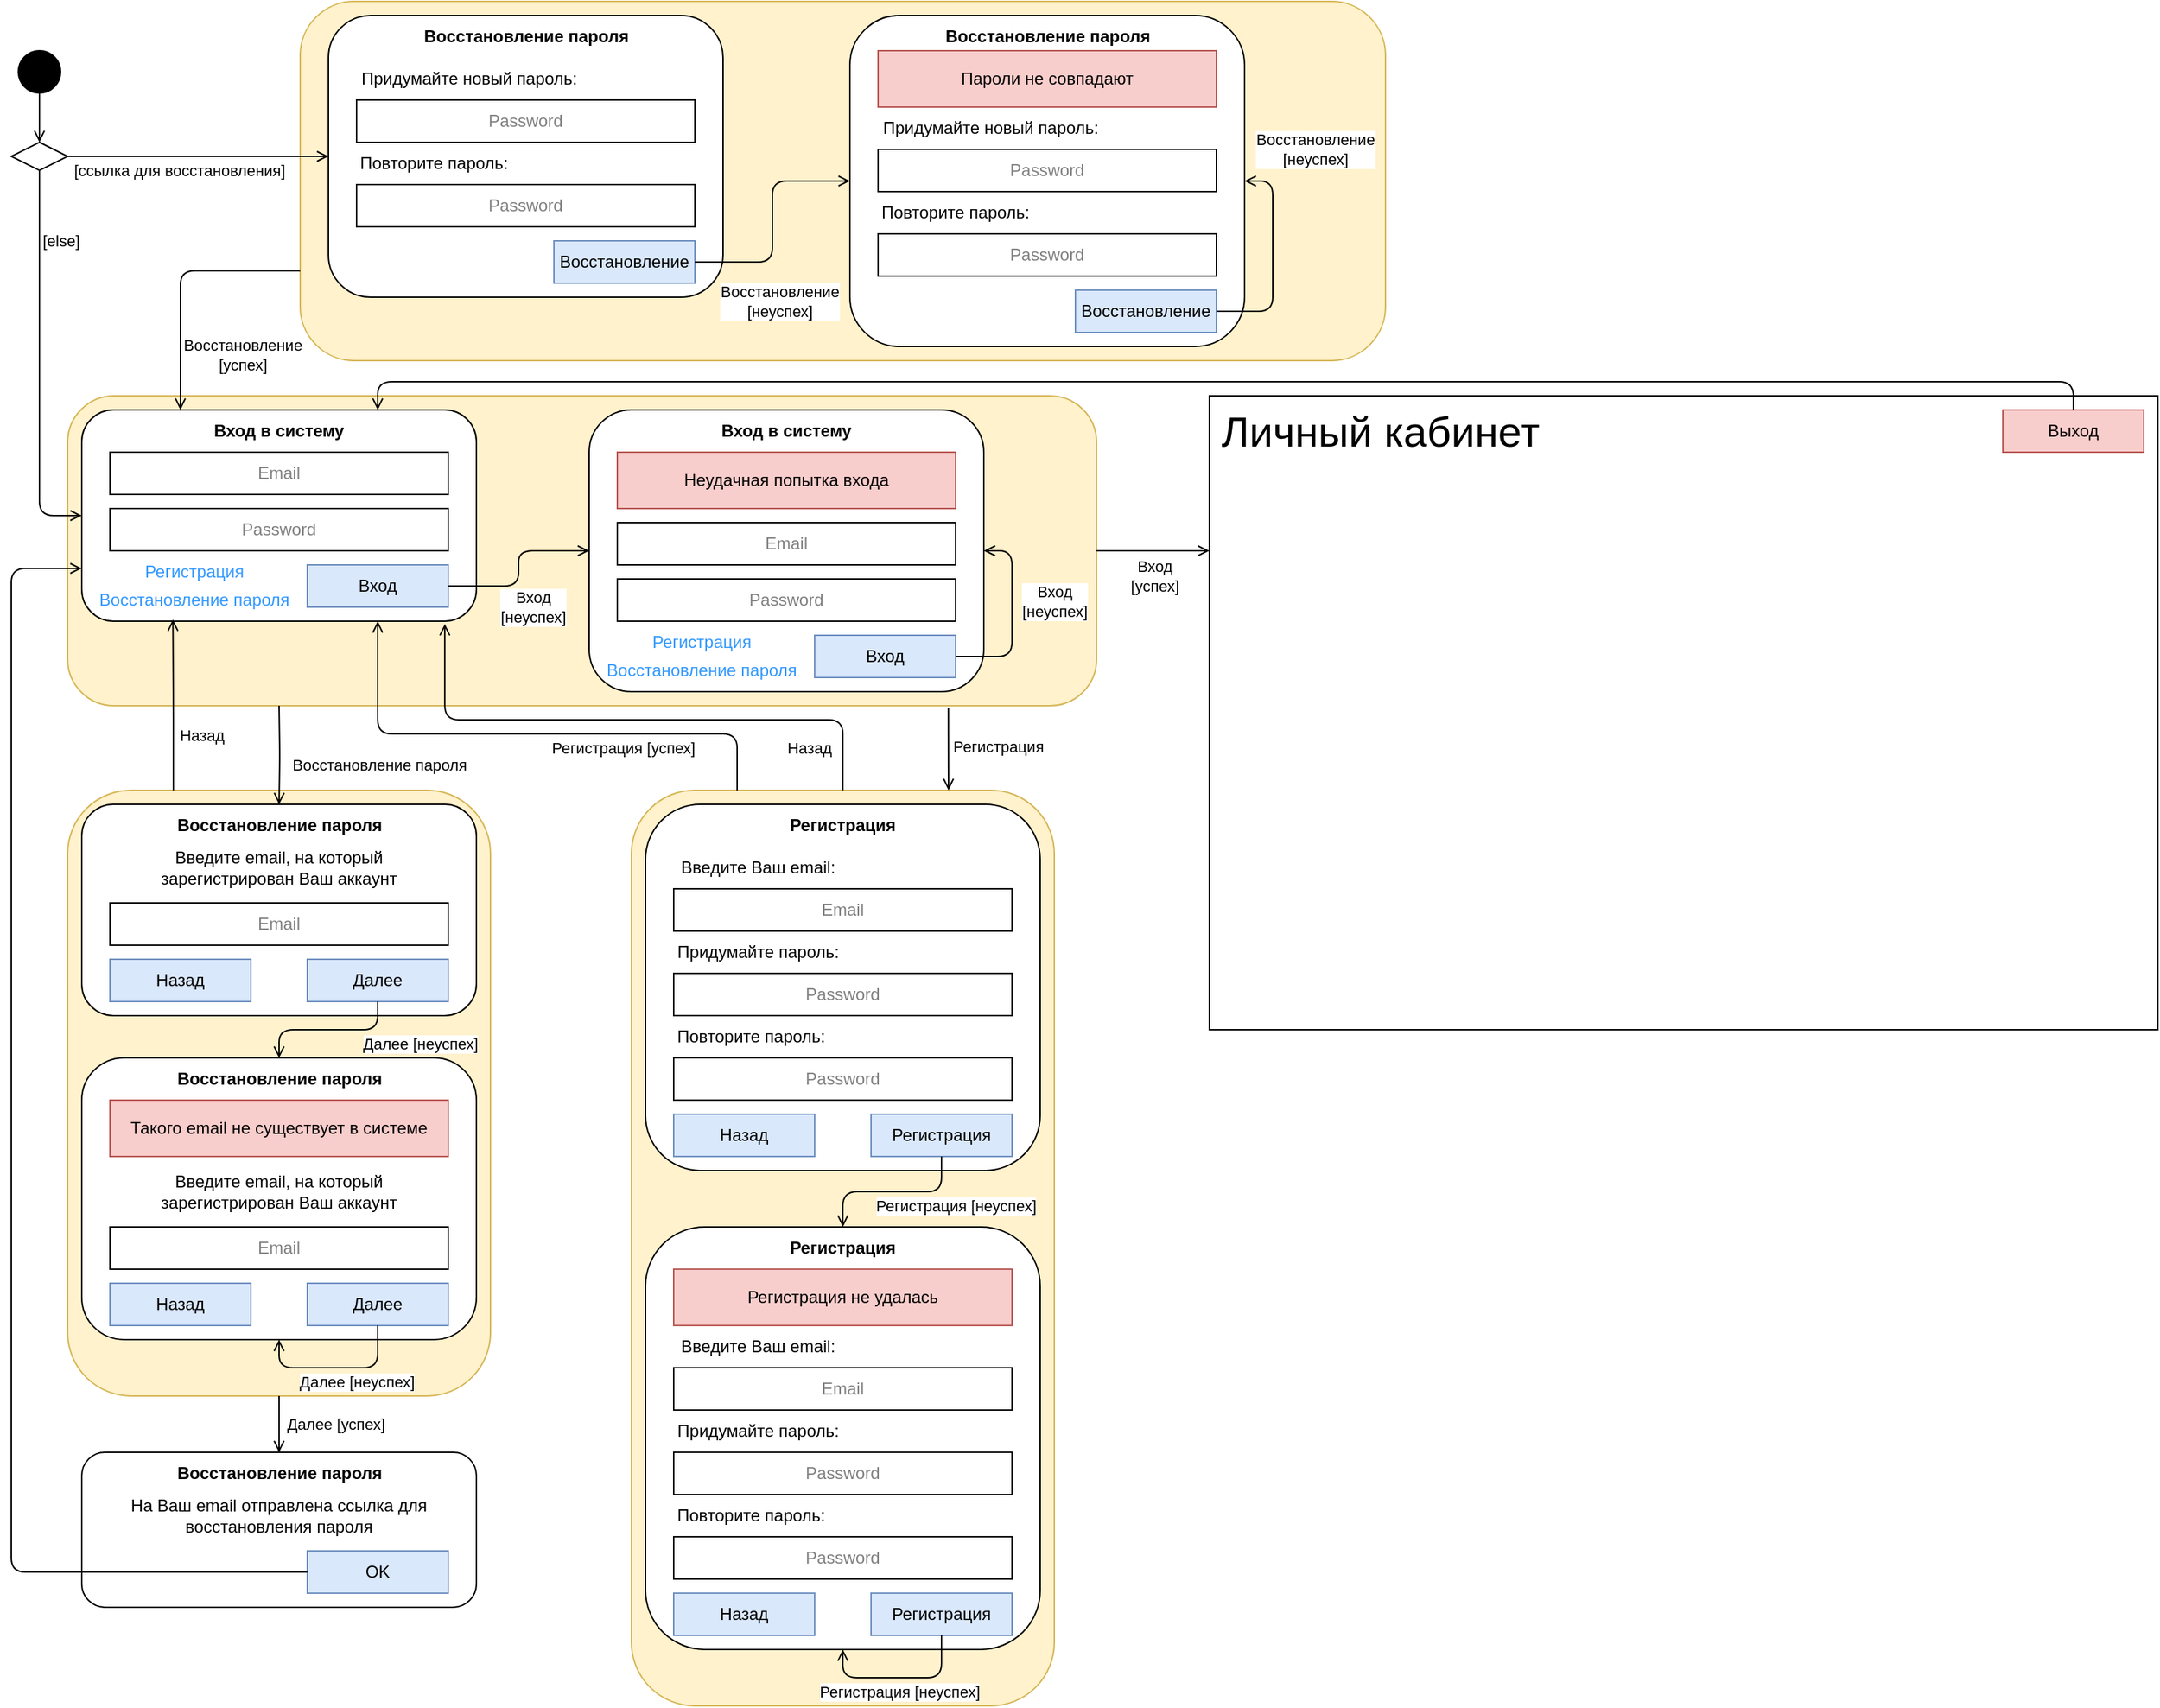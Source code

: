 <mxfile version="23.0.2" type="device">
  <diagram name="Страница — 1" id="S00TzpoqWPoIBeSo_RZ6">
    <mxGraphModel dx="1434" dy="2005" grid="1" gridSize="10" guides="1" tooltips="1" connect="1" arrows="1" fold="1" page="1" pageScale="1" pageWidth="827" pageHeight="1169" math="0" shadow="0">
      <root>
        <mxCell id="0" />
        <mxCell id="1" parent="0" />
        <mxCell id="9vefUGc7xp8LUkEuSWPl-12" value="" style="rounded=1;whiteSpace=wrap;html=1;fillColor=#fff2cc;strokeColor=#d6b656;" parent="1" vertex="1">
          <mxGeometry x="245" y="-160" width="770" height="255" as="geometry" />
        </mxCell>
        <mxCell id="PSHK9-c1RdzGQ76lPWPm-100" value="" style="rounded=1;whiteSpace=wrap;html=1;fillColor=#fff2cc;strokeColor=#d6b656;" parent="1" vertex="1">
          <mxGeometry x="480" y="399.98" width="300" height="650" as="geometry" />
        </mxCell>
        <mxCell id="PSHK9-c1RdzGQ76lPWPm-78" value="" style="rounded=1;whiteSpace=wrap;html=1;fillColor=#fff2cc;strokeColor=#d6b656;" parent="1" vertex="1">
          <mxGeometry x="80" y="399.98" width="300" height="430" as="geometry" />
        </mxCell>
        <mxCell id="PSHK9-c1RdzGQ76lPWPm-67" value="" style="rounded=1;whiteSpace=wrap;html=1;fillColor=#fff2cc;strokeColor=#d6b656;" parent="1" vertex="1">
          <mxGeometry x="80" y="120" width="730" height="220" as="geometry" />
        </mxCell>
        <mxCell id="PSHK9-c1RdzGQ76lPWPm-1" value="" style="rounded=1;whiteSpace=wrap;html=1;" parent="1" vertex="1">
          <mxGeometry x="90" y="130" width="280" height="150" as="geometry" />
        </mxCell>
        <mxCell id="PSHK9-c1RdzGQ76lPWPm-2" value="&lt;b&gt;Вход в систему&lt;/b&gt;" style="text;html=1;strokeColor=none;fillColor=none;align=center;verticalAlign=middle;whiteSpace=wrap;rounded=0;" parent="1" vertex="1">
          <mxGeometry x="175" y="130" width="110" height="30" as="geometry" />
        </mxCell>
        <mxCell id="PSHK9-c1RdzGQ76lPWPm-3" value="Email" style="rounded=0;whiteSpace=wrap;html=1;fontColor=#808080;" parent="1" vertex="1">
          <mxGeometry x="110" y="160" width="240" height="30" as="geometry" />
        </mxCell>
        <mxCell id="PSHK9-c1RdzGQ76lPWPm-4" value="Password" style="rounded=0;whiteSpace=wrap;html=1;fontColor=#808080;" parent="1" vertex="1">
          <mxGeometry x="110" y="200" width="240" height="30" as="geometry" />
        </mxCell>
        <mxCell id="PSHK9-c1RdzGQ76lPWPm-5" value="Вход" style="rounded=0;whiteSpace=wrap;html=1;fillColor=#dae8fc;strokeColor=#6c8ebf;" parent="1" vertex="1">
          <mxGeometry x="250" y="240" width="100" height="30" as="geometry" />
        </mxCell>
        <mxCell id="PSHK9-c1RdzGQ76lPWPm-6" value="&lt;font color=&quot;#3399ff&quot;&gt;Регистрация&lt;/font&gt;" style="text;html=1;strokeColor=none;fillColor=none;align=center;verticalAlign=middle;whiteSpace=wrap;rounded=0;" parent="1" vertex="1">
          <mxGeometry x="130" y="230" width="80" height="30" as="geometry" />
        </mxCell>
        <mxCell id="PSHK9-c1RdzGQ76lPWPm-7" value="&lt;font color=&quot;#3399ff&quot;&gt;Восстановление пароля&lt;/font&gt;" style="text;html=1;strokeColor=none;fillColor=none;align=center;verticalAlign=middle;whiteSpace=wrap;rounded=0;" parent="1" vertex="1">
          <mxGeometry x="90" y="250" width="160" height="30" as="geometry" />
        </mxCell>
        <mxCell id="PSHK9-c1RdzGQ76lPWPm-8" value="" style="rounded=1;whiteSpace=wrap;html=1;" parent="1" vertex="1">
          <mxGeometry x="450" y="130" width="280" height="200" as="geometry" />
        </mxCell>
        <mxCell id="PSHK9-c1RdzGQ76lPWPm-9" value="&lt;b&gt;Вход в систему&lt;/b&gt;" style="text;html=1;strokeColor=none;fillColor=none;align=center;verticalAlign=middle;whiteSpace=wrap;rounded=0;" parent="1" vertex="1">
          <mxGeometry x="535" y="130" width="110" height="30" as="geometry" />
        </mxCell>
        <mxCell id="PSHK9-c1RdzGQ76lPWPm-10" value="Email" style="rounded=0;whiteSpace=wrap;html=1;fontColor=#808080;" parent="1" vertex="1">
          <mxGeometry x="470" y="210" width="240" height="30" as="geometry" />
        </mxCell>
        <mxCell id="PSHK9-c1RdzGQ76lPWPm-11" value="Password" style="rounded=0;whiteSpace=wrap;html=1;fontColor=#808080;" parent="1" vertex="1">
          <mxGeometry x="470" y="250" width="240" height="30" as="geometry" />
        </mxCell>
        <mxCell id="PSHK9-c1RdzGQ76lPWPm-12" value="Вход" style="rounded=0;whiteSpace=wrap;html=1;fillColor=#dae8fc;strokeColor=#6c8ebf;" parent="1" vertex="1">
          <mxGeometry x="610" y="290" width="100" height="30" as="geometry" />
        </mxCell>
        <mxCell id="PSHK9-c1RdzGQ76lPWPm-13" value="&lt;font color=&quot;#3399ff&quot;&gt;Регистрация&lt;/font&gt;" style="text;html=1;strokeColor=none;fillColor=none;align=center;verticalAlign=middle;whiteSpace=wrap;rounded=0;" parent="1" vertex="1">
          <mxGeometry x="490" y="280" width="80" height="30" as="geometry" />
        </mxCell>
        <mxCell id="PSHK9-c1RdzGQ76lPWPm-14" value="&lt;font color=&quot;#3399ff&quot;&gt;Восстановление пароля&lt;/font&gt;" style="text;html=1;strokeColor=none;fillColor=none;align=center;verticalAlign=middle;whiteSpace=wrap;rounded=0;" parent="1" vertex="1">
          <mxGeometry x="450" y="300" width="160" height="30" as="geometry" />
        </mxCell>
        <mxCell id="PSHK9-c1RdzGQ76lPWPm-15" value="Неудачная попытка входа" style="rounded=0;whiteSpace=wrap;html=1;fillColor=#f8cecc;strokeColor=#b85450;" parent="1" vertex="1">
          <mxGeometry x="470" y="160" width="240" height="40" as="geometry" />
        </mxCell>
        <mxCell id="PSHK9-c1RdzGQ76lPWPm-16" value="" style="rounded=1;whiteSpace=wrap;html=1;" parent="1" vertex="1">
          <mxGeometry x="90" y="409.98" width="280" height="150" as="geometry" />
        </mxCell>
        <mxCell id="PSHK9-c1RdzGQ76lPWPm-17" value="&lt;b&gt;Восстановление пароля&lt;/b&gt;" style="text;html=1;strokeColor=none;fillColor=none;align=center;verticalAlign=middle;whiteSpace=wrap;rounded=0;" parent="1" vertex="1">
          <mxGeometry x="142.5" y="409.98" width="175" height="30" as="geometry" />
        </mxCell>
        <mxCell id="PSHK9-c1RdzGQ76lPWPm-19" value="Email" style="rounded=0;whiteSpace=wrap;html=1;fontColor=#808080;" parent="1" vertex="1">
          <mxGeometry x="110" y="479.98" width="240" height="30" as="geometry" />
        </mxCell>
        <mxCell id="PSHK9-c1RdzGQ76lPWPm-20" value="Далее" style="rounded=0;whiteSpace=wrap;html=1;fillColor=#dae8fc;strokeColor=#6c8ebf;" parent="1" vertex="1">
          <mxGeometry x="250" y="519.98" width="100" height="30" as="geometry" />
        </mxCell>
        <mxCell id="PSHK9-c1RdzGQ76lPWPm-24" value="Введите email, на который зарегистрирован Ваш аккаунт" style="text;html=1;strokeColor=none;fillColor=none;align=center;verticalAlign=middle;whiteSpace=wrap;rounded=0;" parent="1" vertex="1">
          <mxGeometry x="110" y="439.98" width="240" height="30" as="geometry" />
        </mxCell>
        <mxCell id="PSHK9-c1RdzGQ76lPWPm-25" value="Назад" style="rounded=0;whiteSpace=wrap;html=1;fillColor=#dae8fc;strokeColor=#6c8ebf;" parent="1" vertex="1">
          <mxGeometry x="110" y="519.98" width="100" height="30" as="geometry" />
        </mxCell>
        <mxCell id="PSHK9-c1RdzGQ76lPWPm-26" value="" style="rounded=1;whiteSpace=wrap;html=1;" parent="1" vertex="1">
          <mxGeometry x="90" y="589.98" width="280" height="200" as="geometry" />
        </mxCell>
        <mxCell id="PSHK9-c1RdzGQ76lPWPm-27" value="&lt;b&gt;Восстановление пароля&lt;/b&gt;" style="text;html=1;strokeColor=none;fillColor=none;align=center;verticalAlign=middle;whiteSpace=wrap;rounded=0;" parent="1" vertex="1">
          <mxGeometry x="142.5" y="589.98" width="175" height="30" as="geometry" />
        </mxCell>
        <mxCell id="PSHK9-c1RdzGQ76lPWPm-28" value="Email" style="rounded=0;whiteSpace=wrap;html=1;fontColor=#808080;" parent="1" vertex="1">
          <mxGeometry x="110" y="709.98" width="240" height="30" as="geometry" />
        </mxCell>
        <mxCell id="PSHK9-c1RdzGQ76lPWPm-29" value="Далее" style="rounded=0;whiteSpace=wrap;html=1;fillColor=#dae8fc;strokeColor=#6c8ebf;" parent="1" vertex="1">
          <mxGeometry x="250" y="749.98" width="100" height="30" as="geometry" />
        </mxCell>
        <mxCell id="PSHK9-c1RdzGQ76lPWPm-30" value="Введите email, на который зарегистрирован Ваш аккаунт" style="text;html=1;strokeColor=none;fillColor=none;align=center;verticalAlign=middle;whiteSpace=wrap;rounded=0;" parent="1" vertex="1">
          <mxGeometry x="110" y="669.98" width="240" height="30" as="geometry" />
        </mxCell>
        <mxCell id="PSHK9-c1RdzGQ76lPWPm-31" value="Назад" style="rounded=0;whiteSpace=wrap;html=1;fillColor=#dae8fc;strokeColor=#6c8ebf;" parent="1" vertex="1">
          <mxGeometry x="110" y="749.98" width="100" height="30" as="geometry" />
        </mxCell>
        <mxCell id="PSHK9-c1RdzGQ76lPWPm-32" value="Такого email не существует в системе" style="rounded=0;whiteSpace=wrap;html=1;fillColor=#f8cecc;strokeColor=#b85450;" parent="1" vertex="1">
          <mxGeometry x="110" y="619.98" width="240" height="40" as="geometry" />
        </mxCell>
        <mxCell id="PSHK9-c1RdzGQ76lPWPm-33" value="" style="rounded=1;whiteSpace=wrap;html=1;" parent="1" vertex="1">
          <mxGeometry x="90" y="869.98" width="280" height="110" as="geometry" />
        </mxCell>
        <mxCell id="PSHK9-c1RdzGQ76lPWPm-34" value="&lt;b&gt;Восстановление пароля&lt;/b&gt;" style="text;html=1;strokeColor=none;fillColor=none;align=center;verticalAlign=middle;whiteSpace=wrap;rounded=0;" parent="1" vertex="1">
          <mxGeometry x="142.5" y="869.98" width="175" height="30" as="geometry" />
        </mxCell>
        <mxCell id="PSHK9-c1RdzGQ76lPWPm-37" value="На Ваш email отправлена ссылка для восстановления пароля" style="text;html=1;strokeColor=none;fillColor=none;align=center;verticalAlign=middle;whiteSpace=wrap;rounded=0;" parent="1" vertex="1">
          <mxGeometry x="110" y="899.98" width="240" height="30" as="geometry" />
        </mxCell>
        <mxCell id="PSHK9-c1RdzGQ76lPWPm-38" value="OK" style="rounded=0;whiteSpace=wrap;html=1;fillColor=#dae8fc;strokeColor=#6c8ebf;" parent="1" vertex="1">
          <mxGeometry x="250" y="939.98" width="100" height="30" as="geometry" />
        </mxCell>
        <mxCell id="PSHK9-c1RdzGQ76lPWPm-40" value="" style="rounded=1;whiteSpace=wrap;html=1;" parent="1" vertex="1">
          <mxGeometry x="490" y="409.96" width="280" height="260" as="geometry" />
        </mxCell>
        <mxCell id="PSHK9-c1RdzGQ76lPWPm-41" value="&lt;b&gt;Регистрация&lt;/b&gt;" style="text;html=1;strokeColor=none;fillColor=none;align=center;verticalAlign=middle;whiteSpace=wrap;rounded=0;" parent="1" vertex="1">
          <mxGeometry x="575" y="409.96" width="110" height="30" as="geometry" />
        </mxCell>
        <mxCell id="PSHK9-c1RdzGQ76lPWPm-42" value="Email" style="rounded=0;whiteSpace=wrap;html=1;fontColor=#808080;" parent="1" vertex="1">
          <mxGeometry x="510" y="469.96" width="240" height="30" as="geometry" />
        </mxCell>
        <mxCell id="PSHK9-c1RdzGQ76lPWPm-43" value="Password" style="rounded=0;whiteSpace=wrap;html=1;fontColor=#808080;" parent="1" vertex="1">
          <mxGeometry x="510" y="529.96" width="240" height="30" as="geometry" />
        </mxCell>
        <mxCell id="PSHK9-c1RdzGQ76lPWPm-44" value="Регистрация" style="rounded=0;whiteSpace=wrap;html=1;fillColor=#dae8fc;strokeColor=#6c8ebf;" parent="1" vertex="1">
          <mxGeometry x="650" y="629.96" width="100" height="30" as="geometry" />
        </mxCell>
        <mxCell id="PSHK9-c1RdzGQ76lPWPm-47" value="Введите Ваш email:" style="text;html=1;strokeColor=none;fillColor=none;align=center;verticalAlign=middle;whiteSpace=wrap;rounded=0;" parent="1" vertex="1">
          <mxGeometry x="510" y="439.96" width="120" height="30" as="geometry" />
        </mxCell>
        <mxCell id="PSHK9-c1RdzGQ76lPWPm-48" value="Придумайте пароль:" style="text;html=1;strokeColor=none;fillColor=none;align=center;verticalAlign=middle;whiteSpace=wrap;rounded=0;" parent="1" vertex="1">
          <mxGeometry x="510" y="499.96" width="120" height="30" as="geometry" />
        </mxCell>
        <mxCell id="PSHK9-c1RdzGQ76lPWPm-50" value="Повторите пароль:" style="text;html=1;strokeColor=none;fillColor=none;align=center;verticalAlign=middle;whiteSpace=wrap;rounded=0;" parent="1" vertex="1">
          <mxGeometry x="510" y="559.96" width="110" height="30" as="geometry" />
        </mxCell>
        <mxCell id="PSHK9-c1RdzGQ76lPWPm-51" value="Password" style="rounded=0;whiteSpace=wrap;html=1;fontColor=#808080;" parent="1" vertex="1">
          <mxGeometry x="510" y="589.96" width="240" height="30" as="geometry" />
        </mxCell>
        <mxCell id="PSHK9-c1RdzGQ76lPWPm-52" value="" style="rounded=1;whiteSpace=wrap;html=1;" parent="1" vertex="1">
          <mxGeometry x="490" y="709.96" width="280" height="300" as="geometry" />
        </mxCell>
        <mxCell id="PSHK9-c1RdzGQ76lPWPm-53" value="&lt;b&gt;Регистрация&lt;/b&gt;" style="text;html=1;strokeColor=none;fillColor=none;align=center;verticalAlign=middle;whiteSpace=wrap;rounded=0;" parent="1" vertex="1">
          <mxGeometry x="575" y="709.96" width="110" height="30" as="geometry" />
        </mxCell>
        <mxCell id="PSHK9-c1RdzGQ76lPWPm-54" value="Email" style="rounded=0;whiteSpace=wrap;html=1;fontColor=#808080;" parent="1" vertex="1">
          <mxGeometry x="510" y="809.96" width="240" height="30" as="geometry" />
        </mxCell>
        <mxCell id="PSHK9-c1RdzGQ76lPWPm-55" value="Password" style="rounded=0;whiteSpace=wrap;html=1;fontColor=#808080;" parent="1" vertex="1">
          <mxGeometry x="510" y="869.96" width="240" height="30" as="geometry" />
        </mxCell>
        <mxCell id="PSHK9-c1RdzGQ76lPWPm-56" value="Регистрация" style="rounded=0;whiteSpace=wrap;html=1;fillColor=#dae8fc;strokeColor=#6c8ebf;" parent="1" vertex="1">
          <mxGeometry x="650" y="969.96" width="100" height="30" as="geometry" />
        </mxCell>
        <mxCell id="PSHK9-c1RdzGQ76lPWPm-57" value="Введите Ваш email:" style="text;html=1;strokeColor=none;fillColor=none;align=center;verticalAlign=middle;whiteSpace=wrap;rounded=0;" parent="1" vertex="1">
          <mxGeometry x="510" y="779.96" width="120" height="30" as="geometry" />
        </mxCell>
        <mxCell id="PSHK9-c1RdzGQ76lPWPm-58" value="Придумайте пароль:" style="text;html=1;strokeColor=none;fillColor=none;align=center;verticalAlign=middle;whiteSpace=wrap;rounded=0;" parent="1" vertex="1">
          <mxGeometry x="510" y="839.96" width="120" height="30" as="geometry" />
        </mxCell>
        <mxCell id="PSHK9-c1RdzGQ76lPWPm-59" value="Повторите пароль:" style="text;html=1;strokeColor=none;fillColor=none;align=center;verticalAlign=middle;whiteSpace=wrap;rounded=0;" parent="1" vertex="1">
          <mxGeometry x="510" y="899.96" width="110" height="30" as="geometry" />
        </mxCell>
        <mxCell id="PSHK9-c1RdzGQ76lPWPm-60" value="Password" style="rounded=0;whiteSpace=wrap;html=1;fontColor=#808080;" parent="1" vertex="1">
          <mxGeometry x="510" y="929.96" width="240" height="30" as="geometry" />
        </mxCell>
        <mxCell id="PSHK9-c1RdzGQ76lPWPm-61" value="Регистрация не удалась" style="rounded=0;whiteSpace=wrap;html=1;fillColor=#f8cecc;strokeColor=#b85450;" parent="1" vertex="1">
          <mxGeometry x="510" y="739.96" width="240" height="40" as="geometry" />
        </mxCell>
        <mxCell id="PSHK9-c1RdzGQ76lPWPm-62" value="" style="rounded=0;whiteSpace=wrap;html=1;" parent="1" vertex="1">
          <mxGeometry x="890" y="120" width="673" height="450" as="geometry" />
        </mxCell>
        <mxCell id="PSHK9-c1RdzGQ76lPWPm-63" value="&lt;font style=&quot;font-size: 30px;&quot;&gt;Личный кабинет&lt;/font&gt;" style="text;html=1;strokeColor=none;fillColor=none;align=center;verticalAlign=middle;whiteSpace=wrap;rounded=0;" parent="1" vertex="1">
          <mxGeometry x="890" y="130" width="243" height="30" as="geometry" />
        </mxCell>
        <mxCell id="PSHK9-c1RdzGQ76lPWPm-65" value="Выход" style="rounded=0;whiteSpace=wrap;html=1;fillColor=#f8cecc;strokeColor=#b85450;" parent="1" vertex="1">
          <mxGeometry x="1453" y="130" width="100" height="30" as="geometry" />
        </mxCell>
        <mxCell id="PSHK9-c1RdzGQ76lPWPm-69" value="" style="edgeStyle=orthogonalEdgeStyle;rounded=1;orthogonalLoop=1;jettySize=auto;html=1;endArrow=open;endFill=0;curved=0;entryX=0.5;entryY=0;entryDx=0;entryDy=0;" parent="1" source="PSHK9-c1RdzGQ76lPWPm-68" target="fxmMJ8lMmHDeQJI_MxcZ-1" edge="1">
          <mxGeometry relative="1" as="geometry">
            <mxPoint x="225" y="25" as="targetPoint" />
          </mxGeometry>
        </mxCell>
        <mxCell id="PSHK9-c1RdzGQ76lPWPm-68" value="" style="ellipse;fillColor=strokeColor;html=1;" parent="1" vertex="1">
          <mxGeometry x="45" y="-125" width="30" height="30" as="geometry" />
        </mxCell>
        <mxCell id="PSHK9-c1RdzGQ76lPWPm-70" value="" style="edgeStyle=orthogonalEdgeStyle;rounded=1;orthogonalLoop=1;jettySize=auto;html=1;entryX=0;entryY=0.5;entryDx=0;entryDy=0;endArrow=open;endFill=0;exitX=1;exitY=0.5;exitDx=0;exitDy=0;curved=0;" parent="1" source="PSHK9-c1RdzGQ76lPWPm-5" target="PSHK9-c1RdzGQ76lPWPm-8" edge="1">
          <mxGeometry relative="1" as="geometry">
            <mxPoint x="20" y="215" as="sourcePoint" />
            <mxPoint x="100" y="215" as="targetPoint" />
          </mxGeometry>
        </mxCell>
        <mxCell id="PSHK9-c1RdzGQ76lPWPm-71" value="Вход&lt;br&gt;[неуспех]" style="edgeLabel;html=1;align=center;verticalAlign=middle;resizable=0;points=[];" parent="PSHK9-c1RdzGQ76lPWPm-70" vertex="1" connectable="0">
          <mxGeometry x="0.326" y="1" relative="1" as="geometry">
            <mxPoint x="2" y="41" as="offset" />
          </mxGeometry>
        </mxCell>
        <mxCell id="PSHK9-c1RdzGQ76lPWPm-72" value="" style="edgeStyle=orthogonalEdgeStyle;rounded=1;orthogonalLoop=1;jettySize=auto;html=1;entryX=1;entryY=0.5;entryDx=0;entryDy=0;endArrow=open;endFill=0;exitX=1;exitY=0.5;exitDx=0;exitDy=0;curved=0;" parent="1" source="PSHK9-c1RdzGQ76lPWPm-12" target="PSHK9-c1RdzGQ76lPWPm-8" edge="1">
          <mxGeometry relative="1" as="geometry">
            <mxPoint x="360" y="265" as="sourcePoint" />
            <mxPoint x="460" y="240" as="targetPoint" />
            <Array as="points">
              <mxPoint x="750" y="305" />
              <mxPoint x="750" y="230" />
            </Array>
          </mxGeometry>
        </mxCell>
        <mxCell id="PSHK9-c1RdzGQ76lPWPm-73" value="Вход&lt;br&gt;[неуспех]" style="edgeLabel;html=1;align=center;verticalAlign=middle;resizable=0;points=[];" parent="PSHK9-c1RdzGQ76lPWPm-72" vertex="1" connectable="0">
          <mxGeometry x="0.326" y="1" relative="1" as="geometry">
            <mxPoint x="31" y="10" as="offset" />
          </mxGeometry>
        </mxCell>
        <mxCell id="PSHK9-c1RdzGQ76lPWPm-76" value="" style="edgeStyle=orthogonalEdgeStyle;rounded=1;orthogonalLoop=1;jettySize=auto;html=1;endArrow=open;endFill=0;exitX=1;exitY=0.5;exitDx=0;exitDy=0;curved=0;" parent="1" source="PSHK9-c1RdzGQ76lPWPm-67" edge="1">
          <mxGeometry relative="1" as="geometry">
            <mxPoint x="360" y="265" as="sourcePoint" />
            <mxPoint x="890" y="230" as="targetPoint" />
          </mxGeometry>
        </mxCell>
        <mxCell id="PSHK9-c1RdzGQ76lPWPm-77" value="Вход&lt;br&gt;[успех]" style="edgeLabel;html=1;align=center;verticalAlign=middle;resizable=0;points=[];" parent="PSHK9-c1RdzGQ76lPWPm-76" vertex="1" connectable="0">
          <mxGeometry x="0.326" y="1" relative="1" as="geometry">
            <mxPoint x="-12" y="18" as="offset" />
          </mxGeometry>
        </mxCell>
        <mxCell id="PSHK9-c1RdzGQ76lPWPm-81" value="" style="edgeStyle=orthogonalEdgeStyle;rounded=1;orthogonalLoop=1;jettySize=auto;html=1;entryX=0.231;entryY=0.992;entryDx=0;entryDy=0;endArrow=open;endFill=0;exitX=0.25;exitY=0;exitDx=0;exitDy=0;curved=0;entryPerimeter=0;" parent="1" source="PSHK9-c1RdzGQ76lPWPm-78" target="PSHK9-c1RdzGQ76lPWPm-1" edge="1">
          <mxGeometry relative="1" as="geometry">
            <mxPoint x="360" y="265" as="sourcePoint" />
            <mxPoint x="460" y="240" as="targetPoint" />
          </mxGeometry>
        </mxCell>
        <mxCell id="PSHK9-c1RdzGQ76lPWPm-82" value="Назад" style="edgeLabel;html=1;align=center;verticalAlign=middle;resizable=0;points=[];" parent="PSHK9-c1RdzGQ76lPWPm-81" vertex="1" connectable="0">
          <mxGeometry x="0.326" y="1" relative="1" as="geometry">
            <mxPoint x="21" y="41" as="offset" />
          </mxGeometry>
        </mxCell>
        <mxCell id="PSHK9-c1RdzGQ76lPWPm-86" value="" style="edgeStyle=orthogonalEdgeStyle;rounded=1;orthogonalLoop=1;jettySize=auto;html=1;entryX=0.5;entryY=0;entryDx=0;entryDy=0;endArrow=open;endFill=0;exitX=0.5;exitY=1;exitDx=0;exitDy=0;curved=0;" parent="1" source="PSHK9-c1RdzGQ76lPWPm-20" target="PSHK9-c1RdzGQ76lPWPm-26" edge="1">
          <mxGeometry relative="1" as="geometry">
            <mxPoint x="360" y="284.98" as="sourcePoint" />
            <mxPoint x="460" y="259.98" as="targetPoint" />
          </mxGeometry>
        </mxCell>
        <mxCell id="PSHK9-c1RdzGQ76lPWPm-87" value="Далее [неуспех]" style="edgeLabel;html=1;align=center;verticalAlign=middle;resizable=0;points=[];" parent="PSHK9-c1RdzGQ76lPWPm-86" vertex="1" connectable="0">
          <mxGeometry x="0.326" y="1" relative="1" as="geometry">
            <mxPoint x="83" y="9" as="offset" />
          </mxGeometry>
        </mxCell>
        <mxCell id="PSHK9-c1RdzGQ76lPWPm-89" value="" style="edgeStyle=orthogonalEdgeStyle;rounded=1;orthogonalLoop=1;jettySize=auto;html=1;entryX=0.5;entryY=1;entryDx=0;entryDy=0;endArrow=open;endFill=0;exitX=0.5;exitY=1;exitDx=0;exitDy=0;curved=0;" parent="1" source="PSHK9-c1RdzGQ76lPWPm-29" target="PSHK9-c1RdzGQ76lPWPm-26" edge="1">
          <mxGeometry relative="1" as="geometry">
            <mxPoint x="310" y="559.98" as="sourcePoint" />
            <mxPoint x="240" y="599.98" as="targetPoint" />
            <Array as="points">
              <mxPoint x="300" y="809.98" />
              <mxPoint x="230" y="809.98" />
            </Array>
          </mxGeometry>
        </mxCell>
        <mxCell id="PSHK9-c1RdzGQ76lPWPm-90" value="Далее [неуспех]" style="edgeLabel;html=1;align=center;verticalAlign=middle;resizable=0;points=[];" parent="PSHK9-c1RdzGQ76lPWPm-89" vertex="1" connectable="0">
          <mxGeometry x="0.326" y="1" relative="1" as="geometry">
            <mxPoint x="34" y="9" as="offset" />
          </mxGeometry>
        </mxCell>
        <mxCell id="PSHK9-c1RdzGQ76lPWPm-93" value="" style="edgeStyle=orthogonalEdgeStyle;rounded=1;orthogonalLoop=1;jettySize=auto;html=1;entryX=0.5;entryY=0;entryDx=0;entryDy=0;endArrow=open;endFill=0;exitX=0.5;exitY=1;exitDx=0;exitDy=0;curved=0;" parent="1" source="PSHK9-c1RdzGQ76lPWPm-78" target="PSHK9-c1RdzGQ76lPWPm-34" edge="1">
          <mxGeometry relative="1" as="geometry">
            <mxPoint x="310" y="559.98" as="sourcePoint" />
            <mxPoint x="240" y="599.98" as="targetPoint" />
          </mxGeometry>
        </mxCell>
        <mxCell id="PSHK9-c1RdzGQ76lPWPm-94" value="Далее [успех]" style="edgeLabel;html=1;align=center;verticalAlign=middle;resizable=0;points=[];" parent="PSHK9-c1RdzGQ76lPWPm-93" vertex="1" connectable="0">
          <mxGeometry x="0.326" y="1" relative="1" as="geometry">
            <mxPoint x="39" y="-7" as="offset" />
          </mxGeometry>
        </mxCell>
        <mxCell id="PSHK9-c1RdzGQ76lPWPm-95" value="" style="edgeStyle=orthogonalEdgeStyle;rounded=1;orthogonalLoop=1;jettySize=auto;html=1;entryX=0;entryY=0.75;entryDx=0;entryDy=0;endArrow=open;endFill=0;exitX=0;exitY=0.5;exitDx=0;exitDy=0;curved=0;" parent="1" source="PSHK9-c1RdzGQ76lPWPm-38" target="PSHK9-c1RdzGQ76lPWPm-1" edge="1">
          <mxGeometry relative="1" as="geometry">
            <mxPoint x="40" y="950" as="sourcePoint" />
            <mxPoint x="40" y="860" as="targetPoint" />
            <Array as="points">
              <mxPoint x="40" y="955" />
              <mxPoint x="40" y="243" />
            </Array>
          </mxGeometry>
        </mxCell>
        <mxCell id="PSHK9-c1RdzGQ76lPWPm-97" value="" style="edgeStyle=orthogonalEdgeStyle;rounded=1;orthogonalLoop=1;jettySize=auto;html=1;entryX=0.5;entryY=0;entryDx=0;entryDy=0;endArrow=open;endFill=0;curved=0;" parent="1" target="PSHK9-c1RdzGQ76lPWPm-17" edge="1">
          <mxGeometry relative="1" as="geometry">
            <mxPoint x="230" y="340" as="sourcePoint" />
            <mxPoint x="240" y="290" as="targetPoint" />
          </mxGeometry>
        </mxCell>
        <mxCell id="PSHK9-c1RdzGQ76lPWPm-99" value="Восстановление пароля" style="edgeLabel;html=1;align=center;verticalAlign=middle;resizable=0;points=[];" parent="PSHK9-c1RdzGQ76lPWPm-97" vertex="1" connectable="0">
          <mxGeometry x="-0.169" y="-1" relative="1" as="geometry">
            <mxPoint x="71" y="12" as="offset" />
          </mxGeometry>
        </mxCell>
        <mxCell id="PSHK9-c1RdzGQ76lPWPm-101" value="" style="edgeStyle=orthogonalEdgeStyle;rounded=1;orthogonalLoop=1;jettySize=auto;html=1;entryX=0.5;entryY=0;entryDx=0;entryDy=0;endArrow=open;endFill=0;exitX=0.5;exitY=1;exitDx=0;exitDy=0;curved=0;" parent="1" source="PSHK9-c1RdzGQ76lPWPm-44" target="PSHK9-c1RdzGQ76lPWPm-53" edge="1">
          <mxGeometry relative="1" as="geometry">
            <mxPoint x="310" y="569.96" as="sourcePoint" />
            <mxPoint x="240" y="609.96" as="targetPoint" />
          </mxGeometry>
        </mxCell>
        <mxCell id="PSHK9-c1RdzGQ76lPWPm-102" value="Регистрация [неуспех]" style="edgeLabel;html=1;align=center;verticalAlign=middle;resizable=0;points=[];" parent="PSHK9-c1RdzGQ76lPWPm-101" vertex="1" connectable="0">
          <mxGeometry x="0.326" y="1" relative="1" as="geometry">
            <mxPoint x="64" y="9" as="offset" />
          </mxGeometry>
        </mxCell>
        <mxCell id="PSHK9-c1RdzGQ76lPWPm-103" value="Назад" style="rounded=0;whiteSpace=wrap;html=1;fillColor=#dae8fc;strokeColor=#6c8ebf;" parent="1" vertex="1">
          <mxGeometry x="510" y="969.96" width="100" height="30" as="geometry" />
        </mxCell>
        <mxCell id="PSHK9-c1RdzGQ76lPWPm-104" value="Назад" style="rounded=0;whiteSpace=wrap;html=1;fillColor=#dae8fc;strokeColor=#6c8ebf;" parent="1" vertex="1">
          <mxGeometry x="510" y="629.96" width="100" height="30" as="geometry" />
        </mxCell>
        <mxCell id="PSHK9-c1RdzGQ76lPWPm-105" value="" style="edgeStyle=orthogonalEdgeStyle;rounded=1;orthogonalLoop=1;jettySize=auto;html=1;entryX=0.5;entryY=1;entryDx=0;entryDy=0;endArrow=open;endFill=0;exitX=0.5;exitY=1;exitDx=0;exitDy=0;curved=0;" parent="1" source="PSHK9-c1RdzGQ76lPWPm-56" target="PSHK9-c1RdzGQ76lPWPm-52" edge="1">
          <mxGeometry relative="1" as="geometry">
            <mxPoint x="710" y="669.96" as="sourcePoint" />
            <mxPoint x="640" y="719.96" as="targetPoint" />
            <Array as="points">
              <mxPoint x="700" y="1029.96" />
              <mxPoint x="630" y="1029.96" />
            </Array>
          </mxGeometry>
        </mxCell>
        <mxCell id="PSHK9-c1RdzGQ76lPWPm-106" value="Регистрация [неуспех]" style="edgeLabel;html=1;align=center;verticalAlign=middle;resizable=0;points=[];" parent="PSHK9-c1RdzGQ76lPWPm-105" vertex="1" connectable="0">
          <mxGeometry x="0.326" y="1" relative="1" as="geometry">
            <mxPoint x="19" y="9" as="offset" />
          </mxGeometry>
        </mxCell>
        <mxCell id="PSHK9-c1RdzGQ76lPWPm-109" value="" style="edgeStyle=orthogonalEdgeStyle;rounded=1;orthogonalLoop=1;jettySize=auto;html=1;entryX=0.75;entryY=0;entryDx=0;entryDy=0;endArrow=open;endFill=0;exitX=0.856;exitY=1.006;exitDx=0;exitDy=0;curved=0;exitPerimeter=0;" parent="1" source="PSHK9-c1RdzGQ76lPWPm-67" target="PSHK9-c1RdzGQ76lPWPm-100" edge="1">
          <mxGeometry relative="1" as="geometry">
            <mxPoint x="240" y="410" as="sourcePoint" />
            <mxPoint x="240" y="290" as="targetPoint" />
          </mxGeometry>
        </mxCell>
        <mxCell id="PSHK9-c1RdzGQ76lPWPm-110" value="Регистрация" style="edgeLabel;html=1;align=center;verticalAlign=middle;resizable=0;points=[];" parent="PSHK9-c1RdzGQ76lPWPm-109" vertex="1" connectable="0">
          <mxGeometry x="0.326" y="1" relative="1" as="geometry">
            <mxPoint x="34" y="-11" as="offset" />
          </mxGeometry>
        </mxCell>
        <mxCell id="PSHK9-c1RdzGQ76lPWPm-111" value="" style="edgeStyle=orthogonalEdgeStyle;rounded=1;orthogonalLoop=1;jettySize=auto;html=1;entryX=0.92;entryY=1.013;entryDx=0;entryDy=0;endArrow=open;endFill=0;exitX=0.5;exitY=0;exitDx=0;exitDy=0;curved=0;entryPerimeter=0;" parent="1" source="PSHK9-c1RdzGQ76lPWPm-100" target="PSHK9-c1RdzGQ76lPWPm-1" edge="1">
          <mxGeometry relative="1" as="geometry">
            <mxPoint x="240" y="410" as="sourcePoint" />
            <mxPoint x="240" y="290" as="targetPoint" />
            <Array as="points">
              <mxPoint x="630" y="350" />
              <mxPoint x="348" y="350" />
            </Array>
          </mxGeometry>
        </mxCell>
        <mxCell id="PSHK9-c1RdzGQ76lPWPm-112" value="Назад" style="edgeLabel;html=1;align=center;verticalAlign=middle;resizable=0;points=[];" parent="PSHK9-c1RdzGQ76lPWPm-111" vertex="1" connectable="0">
          <mxGeometry x="0.326" y="1" relative="1" as="geometry">
            <mxPoint x="191" y="19" as="offset" />
          </mxGeometry>
        </mxCell>
        <mxCell id="PSHK9-c1RdzGQ76lPWPm-113" value="" style="edgeStyle=orthogonalEdgeStyle;rounded=1;orthogonalLoop=1;jettySize=auto;html=1;entryX=0.75;entryY=1;entryDx=0;entryDy=0;endArrow=open;endFill=0;exitX=0.25;exitY=0;exitDx=0;exitDy=0;curved=0;" parent="1" source="PSHK9-c1RdzGQ76lPWPm-100" target="PSHK9-c1RdzGQ76lPWPm-1" edge="1">
          <mxGeometry relative="1" as="geometry">
            <mxPoint x="565" y="395" as="sourcePoint" />
            <mxPoint x="358" y="292" as="targetPoint" />
            <Array as="points">
              <mxPoint x="555" y="360" />
              <mxPoint x="300" y="360" />
            </Array>
          </mxGeometry>
        </mxCell>
        <mxCell id="PSHK9-c1RdzGQ76lPWPm-114" value="Регистрация [успех]" style="edgeLabel;html=1;align=center;verticalAlign=middle;resizable=0;points=[];" parent="PSHK9-c1RdzGQ76lPWPm-113" vertex="1" connectable="0">
          <mxGeometry x="0.326" y="1" relative="1" as="geometry">
            <mxPoint x="127" y="9" as="offset" />
          </mxGeometry>
        </mxCell>
        <mxCell id="PSHK9-c1RdzGQ76lPWPm-117" value="" style="edgeStyle=orthogonalEdgeStyle;rounded=1;orthogonalLoop=1;jettySize=auto;html=1;entryX=0.75;entryY=0;entryDx=0;entryDy=0;endArrow=open;endFill=0;exitX=0.5;exitY=0;exitDx=0;exitDy=0;curved=0;" parent="1" source="PSHK9-c1RdzGQ76lPWPm-65" target="PSHK9-c1RdzGQ76lPWPm-1" edge="1">
          <mxGeometry relative="1" as="geometry">
            <mxPoint x="240" y="410" as="sourcePoint" />
            <mxPoint x="240" y="290" as="targetPoint" />
          </mxGeometry>
        </mxCell>
        <mxCell id="fxmMJ8lMmHDeQJI_MxcZ-1" value="" style="rhombus;whiteSpace=wrap;html=1;" parent="1" vertex="1">
          <mxGeometry x="40" y="-60" width="40" height="20" as="geometry" />
        </mxCell>
        <mxCell id="fxmMJ8lMmHDeQJI_MxcZ-2" value="" style="edgeStyle=orthogonalEdgeStyle;rounded=1;orthogonalLoop=1;jettySize=auto;html=1;endArrow=open;endFill=0;curved=0;entryX=0;entryY=0.5;entryDx=0;entryDy=0;exitX=0.5;exitY=1;exitDx=0;exitDy=0;" parent="1" source="fxmMJ8lMmHDeQJI_MxcZ-1" target="PSHK9-c1RdzGQ76lPWPm-1" edge="1">
          <mxGeometry relative="1" as="geometry">
            <mxPoint x="240" y="10" as="sourcePoint" />
            <mxPoint x="240" y="60" as="targetPoint" />
          </mxGeometry>
        </mxCell>
        <mxCell id="fxmMJ8lMmHDeQJI_MxcZ-3" value="[else]" style="edgeLabel;html=1;align=center;verticalAlign=middle;resizable=0;points=[];" parent="fxmMJ8lMmHDeQJI_MxcZ-2" vertex="1" connectable="0">
          <mxGeometry x="-0.25" relative="1" as="geometry">
            <mxPoint x="15" y="-53" as="offset" />
          </mxGeometry>
        </mxCell>
        <mxCell id="fxmMJ8lMmHDeQJI_MxcZ-4" value="" style="edgeStyle=orthogonalEdgeStyle;rounded=1;orthogonalLoop=1;jettySize=auto;html=1;endArrow=open;endFill=0;curved=0;exitX=1;exitY=0.5;exitDx=0;exitDy=0;entryX=0;entryY=0.5;entryDx=0;entryDy=0;" parent="1" source="fxmMJ8lMmHDeQJI_MxcZ-1" target="fxmMJ8lMmHDeQJI_MxcZ-7" edge="1">
          <mxGeometry relative="1" as="geometry">
            <mxPoint x="240" y="80" as="sourcePoint" />
            <mxPoint x="400" y="-30" as="targetPoint" />
          </mxGeometry>
        </mxCell>
        <mxCell id="fxmMJ8lMmHDeQJI_MxcZ-5" value="[ссылка для восстановления]" style="edgeLabel;html=1;align=center;verticalAlign=middle;resizable=0;points=[];" parent="fxmMJ8lMmHDeQJI_MxcZ-4" vertex="1" connectable="0">
          <mxGeometry x="-0.25" relative="1" as="geometry">
            <mxPoint x="9" y="10" as="offset" />
          </mxGeometry>
        </mxCell>
        <mxCell id="fxmMJ8lMmHDeQJI_MxcZ-7" value="" style="rounded=1;whiteSpace=wrap;html=1;" parent="1" vertex="1">
          <mxGeometry x="265" y="-150" width="280" height="200" as="geometry" />
        </mxCell>
        <mxCell id="fxmMJ8lMmHDeQJI_MxcZ-8" value="&lt;b&gt;Восстановление пароля&lt;/b&gt;" style="text;html=1;strokeColor=none;fillColor=none;align=center;verticalAlign=middle;whiteSpace=wrap;rounded=0;" parent="1" vertex="1">
          <mxGeometry x="327.5" y="-150" width="155" height="30" as="geometry" />
        </mxCell>
        <mxCell id="fxmMJ8lMmHDeQJI_MxcZ-10" value="Password" style="rounded=0;whiteSpace=wrap;html=1;fontColor=#808080;" parent="1" vertex="1">
          <mxGeometry x="285" y="-90" width="240" height="30" as="geometry" />
        </mxCell>
        <mxCell id="fxmMJ8lMmHDeQJI_MxcZ-11" value="Восстановление" style="rounded=0;whiteSpace=wrap;html=1;fillColor=#dae8fc;strokeColor=#6c8ebf;" parent="1" vertex="1">
          <mxGeometry x="425" y="10" width="100" height="30" as="geometry" />
        </mxCell>
        <mxCell id="fxmMJ8lMmHDeQJI_MxcZ-13" value="Придумайте новый пароль:" style="text;html=1;strokeColor=none;fillColor=none;align=center;verticalAlign=middle;whiteSpace=wrap;rounded=0;" parent="1" vertex="1">
          <mxGeometry x="285" y="-120" width="160" height="30" as="geometry" />
        </mxCell>
        <mxCell id="fxmMJ8lMmHDeQJI_MxcZ-14" value="Повторите пароль:" style="text;html=1;strokeColor=none;fillColor=none;align=center;verticalAlign=middle;whiteSpace=wrap;rounded=0;" parent="1" vertex="1">
          <mxGeometry x="285" y="-60" width="110" height="30" as="geometry" />
        </mxCell>
        <mxCell id="fxmMJ8lMmHDeQJI_MxcZ-15" value="Password" style="rounded=0;whiteSpace=wrap;html=1;fontColor=#808080;" parent="1" vertex="1">
          <mxGeometry x="285" y="-30" width="240" height="30" as="geometry" />
        </mxCell>
        <mxCell id="9vefUGc7xp8LUkEuSWPl-2" value="" style="rounded=1;whiteSpace=wrap;html=1;" parent="1" vertex="1">
          <mxGeometry x="635" y="-150" width="280" height="235" as="geometry" />
        </mxCell>
        <mxCell id="9vefUGc7xp8LUkEuSWPl-3" value="&lt;b&gt;Восстановление пароля&lt;/b&gt;" style="text;html=1;strokeColor=none;fillColor=none;align=center;verticalAlign=middle;whiteSpace=wrap;rounded=0;" parent="1" vertex="1">
          <mxGeometry x="697.5" y="-150" width="155" height="30" as="geometry" />
        </mxCell>
        <mxCell id="9vefUGc7xp8LUkEuSWPl-4" value="Password" style="rounded=0;whiteSpace=wrap;html=1;fontColor=#808080;" parent="1" vertex="1">
          <mxGeometry x="655" y="-55" width="240" height="30" as="geometry" />
        </mxCell>
        <mxCell id="9vefUGc7xp8LUkEuSWPl-5" value="Восстановление" style="rounded=0;whiteSpace=wrap;html=1;fillColor=#dae8fc;strokeColor=#6c8ebf;" parent="1" vertex="1">
          <mxGeometry x="795" y="45" width="100" height="30" as="geometry" />
        </mxCell>
        <mxCell id="9vefUGc7xp8LUkEuSWPl-6" value="Придумайте новый пароль:" style="text;html=1;strokeColor=none;fillColor=none;align=center;verticalAlign=middle;whiteSpace=wrap;rounded=0;" parent="1" vertex="1">
          <mxGeometry x="655" y="-85" width="160" height="30" as="geometry" />
        </mxCell>
        <mxCell id="9vefUGc7xp8LUkEuSWPl-7" value="Повторите пароль:" style="text;html=1;strokeColor=none;fillColor=none;align=center;verticalAlign=middle;whiteSpace=wrap;rounded=0;" parent="1" vertex="1">
          <mxGeometry x="655" y="-25" width="110" height="30" as="geometry" />
        </mxCell>
        <mxCell id="9vefUGc7xp8LUkEuSWPl-8" value="Password" style="rounded=0;whiteSpace=wrap;html=1;fontColor=#808080;" parent="1" vertex="1">
          <mxGeometry x="655" y="5" width="240" height="30" as="geometry" />
        </mxCell>
        <mxCell id="9vefUGc7xp8LUkEuSWPl-9" value="Пароли не совпадают" style="rounded=0;whiteSpace=wrap;html=1;fillColor=#f8cecc;strokeColor=#b85450;" parent="1" vertex="1">
          <mxGeometry x="655" y="-125" width="240" height="40" as="geometry" />
        </mxCell>
        <mxCell id="9vefUGc7xp8LUkEuSWPl-10" value="" style="edgeStyle=orthogonalEdgeStyle;rounded=1;orthogonalLoop=1;jettySize=auto;html=1;endArrow=open;endFill=0;curved=0;exitX=1;exitY=0.5;exitDx=0;exitDy=0;entryX=0;entryY=0.5;entryDx=0;entryDy=0;" parent="1" source="fxmMJ8lMmHDeQJI_MxcZ-11" target="9vefUGc7xp8LUkEuSWPl-2" edge="1">
          <mxGeometry relative="1" as="geometry">
            <mxPoint x="85" y="-5" as="sourcePoint" />
            <mxPoint x="275" y="-5" as="targetPoint" />
          </mxGeometry>
        </mxCell>
        <mxCell id="9vefUGc7xp8LUkEuSWPl-11" value="Восстановление&lt;br&gt;[неуспех]" style="edgeLabel;html=1;align=center;verticalAlign=middle;resizable=0;points=[];" parent="9vefUGc7xp8LUkEuSWPl-10" vertex="1" connectable="0">
          <mxGeometry x="-0.25" relative="1" as="geometry">
            <mxPoint x="5" y="36" as="offset" />
          </mxGeometry>
        </mxCell>
        <mxCell id="9vefUGc7xp8LUkEuSWPl-15" value="" style="edgeStyle=orthogonalEdgeStyle;rounded=1;orthogonalLoop=1;jettySize=auto;html=1;endArrow=open;endFill=0;curved=0;exitX=1;exitY=0.5;exitDx=0;exitDy=0;entryX=1;entryY=0.5;entryDx=0;entryDy=0;" parent="1" source="9vefUGc7xp8LUkEuSWPl-5" target="9vefUGc7xp8LUkEuSWPl-2" edge="1">
          <mxGeometry relative="1" as="geometry">
            <mxPoint x="535" y="70" as="sourcePoint" />
            <mxPoint x="645" y="-22" as="targetPoint" />
            <Array as="points">
              <mxPoint x="935" y="60" />
              <mxPoint x="935" y="-32" />
            </Array>
          </mxGeometry>
        </mxCell>
        <mxCell id="9vefUGc7xp8LUkEuSWPl-16" value="Восстановление&lt;br&gt;[неуспех]" style="edgeLabel;html=1;align=center;verticalAlign=middle;resizable=0;points=[];" parent="9vefUGc7xp8LUkEuSWPl-15" vertex="1" connectable="0">
          <mxGeometry x="-0.25" relative="1" as="geometry">
            <mxPoint x="30" y="-98" as="offset" />
          </mxGeometry>
        </mxCell>
        <mxCell id="9vefUGc7xp8LUkEuSWPl-19" value="" style="edgeStyle=orthogonalEdgeStyle;rounded=1;orthogonalLoop=1;jettySize=auto;html=1;endArrow=open;endFill=0;curved=0;exitX=0;exitY=0.75;exitDx=0;exitDy=0;entryX=0.25;entryY=0;entryDx=0;entryDy=0;" parent="1" source="9vefUGc7xp8LUkEuSWPl-12" target="PSHK9-c1RdzGQ76lPWPm-1" edge="1">
          <mxGeometry relative="1" as="geometry">
            <mxPoint x="640" y="70" as="sourcePoint" />
            <mxPoint x="750" y="-22" as="targetPoint" />
          </mxGeometry>
        </mxCell>
        <mxCell id="9vefUGc7xp8LUkEuSWPl-20" value="Восстановление&lt;br&gt;[успех]" style="edgeLabel;html=1;align=center;verticalAlign=middle;resizable=0;points=[];" parent="9vefUGc7xp8LUkEuSWPl-19" vertex="1" connectable="0">
          <mxGeometry x="-0.25" relative="1" as="geometry">
            <mxPoint x="28" y="59" as="offset" />
          </mxGeometry>
        </mxCell>
      </root>
    </mxGraphModel>
  </diagram>
</mxfile>

